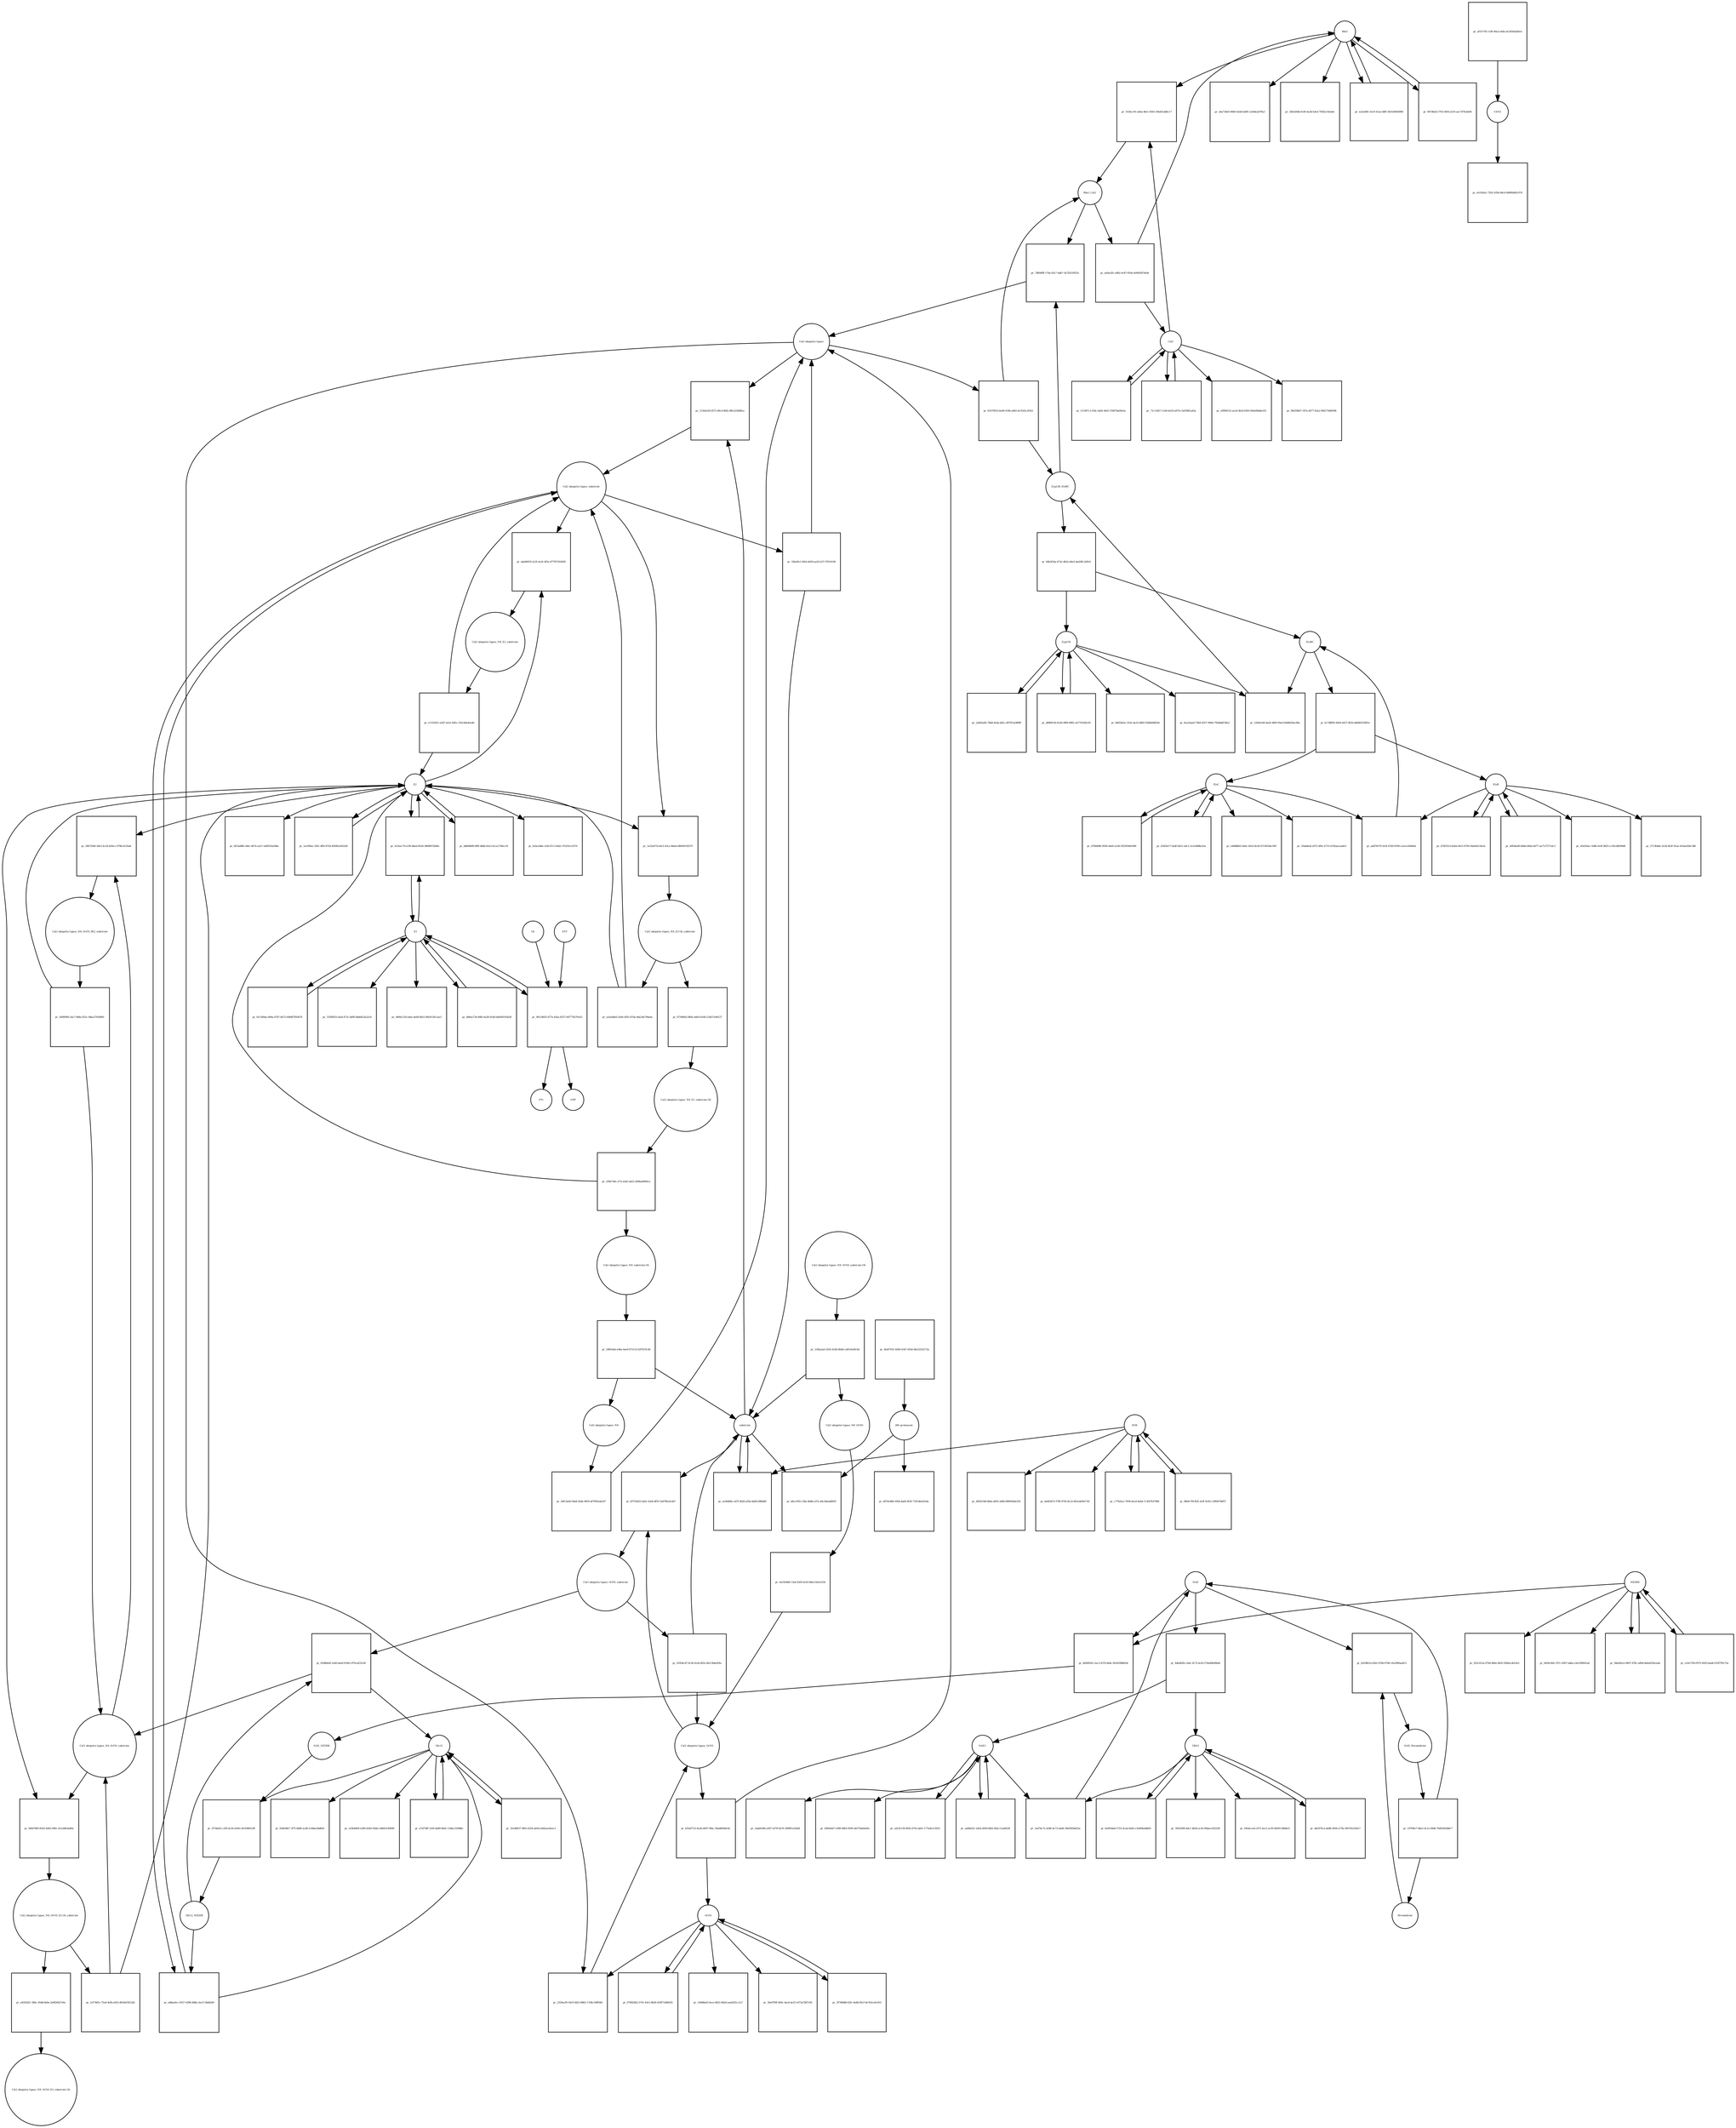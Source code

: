 strict digraph  {
Rbx1 [annotation="", bipartite=0, cls=macromolecule, fontsize=4, label=Rbx1, shape=circle];
"pr_5534cc91-a6da-46e1-8563-39ed5cdd6c17" [annotation="", bipartite=1, cls=process, fontsize=4, label="pr_5534cc91-a6da-46e1-8563-39ed5cdd6c17", shape=square];
Cul2 [annotation="", bipartite=0, cls=macromolecule, fontsize=4, label=Cul2, shape=circle];
Rbx1_Cul2 [annotation="", bipartite=0, cls=complex, fontsize=4, label=Rbx1_Cul2, shape=circle];
"Cul2 ubiquitin ligase_N8_Orf10_substrate" [annotation="", bipartite=0, cls=complex, fontsize=4, label="Cul2 ubiquitin ligase_N8_Orf10_substrate", shape=circle];
"pr_58672f46-58e3-4c54-b50e-c379bc4120a8" [annotation="", bipartite=1, cls=process, fontsize=4, label="pr_58672f46-58e3-4c54-b50e-c379bc4120a8", shape=square];
E2 [annotation="", bipartite=0, cls=macromolecule, fontsize=4, label=E2, shape=circle];
"Cul2 ubiquitin ligase_N8_Orf10_0E2_substrate" [annotation="", bipartite=0, cls=complex, fontsize=4, label="Cul2 ubiquitin ligase_N8_Orf10_0E2_substrate", shape=circle];
"Cul2 ubiquitin ligase_substrate" [annotation="", bipartite=0, cls=complex, fontsize=4, label="Cul2 ubiquitin ligase_substrate", shape=circle];
"pr_dab96935-b12f-4cd1-8f3e-8779574545f9" [annotation="", bipartite=1, cls=process, fontsize=4, label="pr_dab96935-b12f-4cd1-8f3e-8779574545f9", shape=square];
"Cul2 ubiquitin ligase_N8_E2_substrate" [annotation="", bipartite=0, cls=complex, fontsize=4, label="Cul2 ubiquitin ligase_N8_E2_substrate", shape=circle];
"Cul2 ubiquitin ligase_Orf10" [annotation="", bipartite=0, cls=complex, fontsize=4, label="Cul2 ubiquitin ligase_Orf10", shape=circle];
"pr_8757b452-6a61-43eb-8f55-5a97fbc6c4d7" [annotation="", bipartite=1, cls=process, fontsize=4, label="pr_8757b452-6a61-43eb-8f55-5a97fbc6c4d7", shape=square];
substrate [annotation="", bipartite=0, cls=macromolecule, fontsize=4, label=substrate, shape=circle];
"Cul2 ubiquitin ligase_Orf10_substrate" [annotation="", bipartite=0, cls=complex, fontsize=4, label="Cul2 ubiquitin ligase_Orf10_substrate", shape=circle];
"pr_62088ebf-1a40-4eeb-918d-c970caf25c06" [annotation="", bipartite=1, cls=process, fontsize=4, label="pr_62088ebf-1a40-4eeb-918d-c970caf25c06", shape=square];
Ubc12_NEDD8 [annotation="", bipartite=0, cls=complex, fontsize=4, label=Ubc12_NEDD8, shape=circle];
Ubc12 [annotation="", bipartite=0, cls=macromolecule, fontsize=4, label=Ubc12, shape=circle];
"pr_153eb220-d572-46c4-8fd2-dffe225b08ca" [annotation="", bipartite=1, cls=process, fontsize=4, label="pr_153eb220-d572-46c4-8fd2-dffe225b08ca", shape=square];
"Cul2 ubiquitin ligase" [annotation="", bipartite=0, cls=complex, fontsize=4, label="Cul2 ubiquitin ligase", shape=circle];
"pr_eb8ae0cc-9557-4296-8d8a-2ea7c34dd249" [annotation="", bipartite=1, cls=process, fontsize=4, label="pr_eb8ae0cc-9557-4296-8d8a-2ea7c34dd249", shape=square];
EloB [annotation="", bipartite=0, cls=macromolecule, fontsize=4, label=EloB, shape=circle];
"pr_add79570-5e2f-4749-8769-cea1cef440ed" [annotation="", bipartite=1, cls=process, fontsize=4, label="pr_add79570-5e2f-4749-8769-cea1cef440ed", shape=square];
EloC [annotation="", bipartite=0, cls=macromolecule, fontsize=4, label=EloC, shape=circle];
EloBC [annotation="", bipartite=0, cls=complex, fontsize=4, label=EloBC, shape=circle];
"pr_1d28e166-4ee0-48f9-95ed-0d48029ac96e" [annotation="", bipartite=1, cls=process, fontsize=4, label="pr_1d28e166-4ee0-48f9-95ed-0d48029ac96e", shape=square];
Zyg11B [annotation="", bipartite=0, cls=macromolecule, fontsize=4, label=Zyg11B, shape=circle];
Zyg11B_EloBC [annotation="", bipartite=0, cls=complex, fontsize=4, label=Zyg11B_EloBC, shape=circle];
"pr_7df64f8f-176a-43c7-abb7-3a72021f623c" [annotation="", bipartite=1, cls=process, fontsize=4, label="pr_7df64f8f-176a-43c7-abb7-3a72021f623c", shape=square];
NAE1 [annotation="", bipartite=0, cls=macromolecule, fontsize=4, label=NAE1, shape=circle];
"pr_1a67bc7e-4280-4c73-ab44-39af585bd23a" [annotation="", bipartite=1, cls=process, fontsize=4, label="pr_1a67bc7e-4280-4c73-ab44-39af585bd23a", shape=square];
UBA3 [annotation="", bipartite=0, cls=macromolecule, fontsize=4, label=UBA3, shape=circle];
NAE [annotation="", bipartite=0, cls=complex, fontsize=4, label=NAE, shape=circle];
"pr_fa93861d-42b5-478d-9740-c0a3990aa9c5" [annotation="", bipartite=1, cls=process, fontsize=4, label="pr_fa93861d-42b5-478d-9740-c0a3990aa9c5", shape=square];
Pevonedistat [annotation="", bipartite=0, cls="simple chemical", fontsize=4, label=Pevonedistat, shape=circle];
NAE_Pevonedistat [annotation="", bipartite=0, cls=complex, fontsize=4, label=NAE_Pevonedistat, shape=circle];
NEDD8 [annotation="", bipartite=0, cls=macromolecule, fontsize=4, label=NEDD8, shape=circle];
"pr_b8289541-2ac3-4376-bb4c-6f2d1f88b03b" [annotation="", bipartite=1, cls=process, fontsize=4, label="pr_b8289541-2ac3-4376-bb4c-6f2d1f88b03b", shape=square];
NAE_NEDD8 [annotation="", bipartite=0, cls=complex, fontsize=4, label=NAE_NEDD8, shape=circle];
"pr_2329acf9-54c9-4423-8863-17d4c108f58d" [annotation="", bipartite=1, cls=process, fontsize=4, label="pr_2329acf9-54c9-4423-8863-17d4c108f58d", shape=square];
Orf10 [annotation="", bipartite=0, cls=macromolecule, fontsize=4, label=Orf10, shape=circle];
"pr_f3744ef2-c2f9-4c26-a458-c9c938f415ff" [annotation="", bipartite=1, cls=process, fontsize=4, label="pr_f3744ef2-c2f9-4c26-a458-c9c938f415ff", shape=square];
"26S-proteasom" [annotation="", bipartite=0, cls=complex, fontsize=4, label="26S-proteasom", shape=circle];
"pr_607dc886-595b-4a64-9f20-718146e4234a" [annotation="", bipartite=1, cls=process, fontsize=4, label="pr_607dc886-595b-4a64-9f20-718146e4234a", shape=square];
CSN5 [annotation="", bipartite=0, cls=complex, fontsize=4, label=CSN5, shape=circle];
"pr_efc926a1-7202-435b-8dc6-8d9008d5c97d" [annotation="", bipartite=1, cls=process, fontsize=4, label="pr_efc926a1-7202-435b-8dc6-8d9008d5c97d", shape=square];
"pr_e9990152-ae1d-4fa0-b595-064e08dde163" [annotation="", bipartite=1, cls=process, fontsize=4, label="pr_e9990152-ae1d-4fa0-b595-064e08dde163", shape=square];
"pr_940188d7-187a-4077-82a2-f96273448396" [annotation="", bipartite=1, cls=process, fontsize=4, label="pr_940188d7-187a-4077-82a2-f96273448396", shape=square];
DUB [annotation="", bipartite=0, cls=macromolecule, fontsize=4, label=DUB, shape=circle];
"pr_4f0421b8-6b0a-4855-af8d-09f6056dcf28" [annotation="", bipartite=1, cls=process, fontsize=4, label="pr_4f0421b8-6b0a-4855-af8d-09f6056dcf28", shape=square];
"pr_de602b72-f78f-4792-8c23-801ede961745" [annotation="", bipartite=1, cls=process, fontsize=4, label="pr_de602b72-f78f-4792-8c23-801ede961745", shape=square];
E1 [annotation="", bipartite=0, cls=macromolecule, fontsize=4, label=E1, shape=circle];
"pr_535895f3-afad-473c-bd9f-0bdd423a2a18" [annotation="", bipartite=1, cls=process, fontsize=4, label="pr_535895f3-afad-473c-bd9f-0bdd423a2a18", shape=square];
"pr_d406c218-adee-4eb9-8fa5-d9a9129c1ae3" [annotation="", bipartite=1, cls=process, fontsize=4, label="pr_d406c218-adee-4eb9-8fa5-d9a9129c1ae3", shape=square];
"pr_bcbce4be-cfa9-47c3-bd2c-07ef1fcc0370" [annotation="", bipartite=1, cls=process, fontsize=4, label="pr_bcbce4be-cfa9-47c3-bd2c-07ef1fcc0370", shape=square];
"pr_6f33a88b-346c-4674-a2a7-ad05f1ba56bc" [annotation="", bipartite=1, cls=process, fontsize=4, label="pr_6f33a88b-346c-4674-a2a7-ad05f1ba56bc", shape=square];
"pr_efa016ac-1b8b-414f-9825-cc95cd8299d8" [annotation="", bipartite=1, cls=process, fontsize=4, label="pr_efa016ac-1b8b-414f-9825-cc95cd8299d8", shape=square];
"pr_3713b4be-2e34-4b3f-91ae-416aa628c386" [annotation="", bipartite=1, cls=process, fontsize=4, label="pr_3713b4be-2e34-4b3f-91ae-416aa628c386", shape=square];
"pr_e4688b03-9edc-45e5-8c56-07cf61b4c509" [annotation="", bipartite=1, cls=process, fontsize=4, label="pr_e4688b03-9edc-45e5-8c56-07cf61b4c509", shape=square];
"pr_10abdeaf-e072-4f9c-b715-b7d5aacaa4e5" [annotation="", bipartite=1, cls=process, fontsize=4, label="pr_10abdeaf-e072-4f9c-b715-b7d5aacaa4e5", shape=square];
"pr_cbab039b-a587-4378-9a76-3908f1a18d2f" [annotation="", bipartite=1, cls=process, fontsize=4, label="pr_cbab039b-a587-4378-9a76-3908f1a18d2f", shape=square];
"pr_45f6e6d7-c699-49b3-8595-def720a6e82e" [annotation="", bipartite=1, cls=process, fontsize=4, label="pr_45f6e6d7-c699-49b3-8595-def720a6e82e", shape=square];
"pr_632c012a-070d-496a-9b55-93bfac4b19e5" [annotation="", bipartite=1, cls=process, fontsize=4, label="pr_632c012a-070d-496a-9b55-93bfac4b19e5", shape=square];
"pr_6450c9d2-197c-4387-ab6a-e3ecf99041ad" [annotation="", bipartite=1, cls=process, fontsize=4, label="pr_6450c9d2-197c-4387-ab6a-e3ecf99041ad", shape=square];
"pr_109d8a63-fece-4825-9d2d-eae62f2cc1a7" [annotation="", bipartite=1, cls=process, fontsize=4, label="pr_109d8a63-fece-4825-9d2d-eae62f2cc1a7", shape=square];
"pr_50e97f6f-004c-4acb-bcf3-c673a7d67c85" [annotation="", bipartite=1, cls=process, fontsize=4, label="pr_50e97f6f-004c-4acb-bcf3-c673a7d67c85", shape=square];
"pr_eba73de0-0660-42dd-b289-c2e84a2d79a3" [annotation="", bipartite=1, cls=process, fontsize=4, label="pr_eba73de0-0660-42dd-b289-c2e84a2d79a3", shape=square];
"pr_26b3264b-0cf8-4a3d-b3ed-7f582c542a6e" [annotation="", bipartite=1, cls=process, fontsize=4, label="pr_26b3264b-0cf8-4a3d-b3ed-7f582c542a6e", shape=square];
"pr_5f9220f8-4dc1-4b5d-ac42-f6baec925258" [annotation="", bipartite=1, cls=process, fontsize=4, label="pr_5f9220f8-4dc1-4b5d-ac42-f6baec925258", shape=square];
"pr_645dcced-c872-4ce1-ac93-d039118bfbc0" [annotation="", bipartite=1, cls=process, fontsize=4, label="pr_645dcced-c872-4ce1-ac93-d039118bfbc0", shape=square];
"pr_028a96e7-3f7f-4b86-acd6-5c8dea5bdb5f" [annotation="", bipartite=1, cls=process, fontsize=4, label="pr_028a96e7-3f7f-4b86-acd6-5c8dea5bdb5f", shape=square];
"pr_c63b4409-e289-4264-92bb-cfd603149098" [annotation="", bipartite=1, cls=process, fontsize=4, label="pr_c63b4409-e289-4264-92bb-cfd603149098", shape=square];
"pr_9601bb1e-353e-4a33-8df4-f1bfbb9df204" [annotation="", bipartite=1, cls=process, fontsize=4, label="pr_9601bb1e-353e-4a33-8df4-f1bfbb9df204", shape=square];
"pr_8ca24aa9-79b4-4557-9964-795d6dd7dfa2" [annotation="", bipartite=1, cls=process, fontsize=4, label="pr_8ca24aa9-79b4-4557-9964-795d6dd7dfa2", shape=square];
"pr_bfec1f02-c5ba-4b8b-a37a-44c3daedd929" [annotation="", bipartite=1, cls=process, fontsize=4, label="pr_bfec1f02-c5ba-4b8b-a37a-44c3daedd929", shape=square];
"Cul2 ubiquitin ligase_N8_Orf10_E2-Ub_substrate" [annotation="", bipartite=0, cls=complex, fontsize=4, label="Cul2 ubiquitin ligase_N8_Orf10_E2-Ub_substrate", shape=circle];
"pr_2cf7465c-75e4-4efb-a032-d9c8ef1815d2" [annotation="", bipartite=1, cls=process, fontsize=4, label="pr_2cf7465c-75e4-4efb-a032-d9c8ef1815d2", shape=square];
"Cul2 ubiquitin ligase_N8_E2-Ub_substrate" [annotation="", bipartite=0, cls=complex, fontsize=4, label="Cul2 ubiquitin ligase_N8_E2-Ub_substrate", shape=circle];
"pr_e2eebde6-2e64-4501-87da-4da24e794a4a" [annotation="", bipartite=1, cls=process, fontsize=4, label="pr_e2eebde6-2e64-4501-87da-4da24e794a4a", shape=square];
"pr_ee56d0bc-e47f-4b2b-af5d-dafb128fbd81" [annotation="", bipartite=1, cls=process, fontsize=4, label="pr_ee56d0bc-e47f-4b2b-af5d-dafb128fbd81", shape=square];
"pr_aefae2fc-e0b2-4c87-819a-4ef645874e0e" [annotation="", bipartite=1, cls=process, fontsize=4, label="pr_aefae2fc-e0b2-4c87-819a-4ef645874e0e", shape=square];
"pr_540f90fd-3ae7-484a-852c-48ea37056891" [annotation="", bipartite=1, cls=process, fontsize=4, label="pr_540f90fd-3ae7-484a-852c-48ea37056891", shape=square];
"pr_e1102021-a5d7-4cb1-bd5c-51b14be4ee4b" [annotation="", bipartite=1, cls=process, fontsize=4, label="pr_e1102021-a5d7-4cb1-bd5c-51b14be4ee4b", shape=square];
"Cul2 ubiquitin ligase_N8_E2_substrate-Ub" [annotation="", bipartite=0, cls=complex, fontsize=4, label="Cul2 ubiquitin ligase_N8_E2_substrate-Ub", shape=circle];
"pr_1f9b730e-cf7a-43af-a6e5-2498a40f60ce" [annotation="", bipartite=1, cls=process, fontsize=4, label="pr_1f9b730e-cf7a-43af-a6e5-2498a40f60ce", shape=square];
"Cul2 ubiquitin ligase_N8_substrate-Ub" [annotation="", bipartite=0, cls=complex, fontsize=4, label="Cul2 ubiquitin ligase_N8_substrate-Ub", shape=circle];
"pr_81470033-be09-419b-a6b5-dc3543c3f1b1" [annotation="", bipartite=1, cls=process, fontsize=4, label="pr_81470033-be09-419b-a6b5-dc3543c3f1b1", shape=square];
"Cul2 ubiquitin ligase_N8" [annotation="", bipartite=0, cls=complex, fontsize=4, label="Cul2 ubiquitin ligase_N8", shape=circle];
"pr_56f13a0d-5be8-43de-9835-bf7095eda247" [annotation="", bipartite=1, cls=process, fontsize=4, label="pr_56f13a0d-5be8-43de-9835-bf7095eda247", shape=square];
"pr_b55d3723-9a3b-4607-9fbc-30adbf09dc8c" [annotation="", bipartite=1, cls=process, fontsize=4, label="pr_b55d3723-9a3b-4607-9fbc-30adbf09dc8c", shape=square];
"Cul2 ubiquitin ligase_N8_Orf10" [annotation="", bipartite=0, cls=complex, fontsize=4, label="Cul2 ubiquitin ligase_N8_Orf10", shape=circle];
"pr_eb31b9b8-13ed-4265-bc63-8be118e3c034" [annotation="", bipartite=1, cls=process, fontsize=4, label="pr_eb31b9b8-13ed-4265-bc63-8be118e3c034", shape=square];
"pr_01854cd7-0c36-41eb-8f2e-6fa13b4a95fa" [annotation="", bipartite=1, cls=process, fontsize=4, label="pr_01854cd7-0c36-41eb-8f2e-6fa13b4a95fa", shape=square];
"Cul2 ubiquitin ligase_N8_Orf10_substrate-Ub" [annotation="", bipartite=0, cls=complex, fontsize=4, label="Cul2 ubiquitin ligase_N8_Orf10_substrate-Ub", shape=circle];
"pr_31fba2a4-2503-423b-80dd-caffc0e4614d" [annotation="", bipartite=1, cls=process, fontsize=4, label="pr_31fba2a4-2503-423b-80dd-caffc0e4614d", shape=square];
"pr_1fbe0fcf-305d-4d59-aa5f-b37c79519199" [annotation="", bipartite=1, cls=process, fontsize=4, label="pr_1fbe0fcf-305d-4d59-aa5f-b37c79519199", shape=square];
"pr_54ffe0ab-e48a-4ae9-8753-fc3297b7fcd0" [annotation="", bipartite=1, cls=process, fontsize=4, label="pr_54ffe0ab-e48a-4ae9-8753-fc3297b7fcd0", shape=square];
"pr_6c7d80f5-60e6-4437-8f26-4dd46533961e" [annotation="", bipartite=1, cls=process, fontsize=4, label="pr_6c7d80f5-60e6-4437-8f26-4dd46533961e", shape=square];
"pr_b0b3f34a-472e-483e-b8e3-4ed3ffc2d914" [annotation="", bipartite=1, cls=process, fontsize=4, label="pr_b0b3f34a-472e-483e-b8e3-4ed3ffc2d914", shape=square];
"pr_4de482fe-cb4c-4172-bc62-f7ded0b09b4d" [annotation="", bipartite=1, cls=process, fontsize=4, label="pr_4de482fe-cb4c-4172-bc62-f7ded0b09b4d", shape=square];
"pr_197f0fe7-9be2-4c1a-9440-70d93426b8c7" [annotation="", bipartite=1, cls=process, fontsize=4, label="pr_197f0fe7-9be2-4c1a-9440-70d93426b8c7", shape=square];
"pr_4fa87931-4560-4347-81b0-dfe52525172a" [annotation="", bipartite=1, cls=process, fontsize=4, label="pr_4fa87931-4560-4347-81b0-dfe52525172a", shape=square];
"pr_af1f1793-118f-46a2-a64a-dc2820ad26cb" [annotation="", bipartite=1, cls=process, fontsize=4, label="pr_af1f1793-118f-46a2-a64a-dc2820ad26cb", shape=square];
"pr_511007c2-f5dc-4a81-8e61-f5667ba00e5a" [annotation="", bipartite=1, cls=process, fontsize=4, label="pr_511007c2-f5dc-4a81-8e61-f5667ba00e5a", shape=square];
"pr_c77fe6ce-7058-4e1d-be4d-7c2f47b37906" [annotation="", bipartite=1, cls=process, fontsize=4, label="pr_c77fe6ce-7058-4e1d-be4d-7c2f47b37906", shape=square];
"pr_dd6ea734-84bf-4a28-81dd-b4ef66192b39" [annotation="", bipartite=1, cls=process, fontsize=4, label="pr_dd6ea734-84bf-4a28-81dd-b4ef66192b39", shape=square];
"pr_1acf90ac-5f41-4ff4-8754-49285a3632d5" [annotation="", bipartite=1, cls=process, fontsize=4, label="pr_1acf90ac-5f41-4ff4-8754-49285a3632d5", shape=square];
"pr_d74f53c0-b5eb-4415-8765-fda9a4124cfa" [annotation="", bipartite=1, cls=process, fontsize=4, label="pr_d74f53c0-b5eb-4415-8765-fda9a4124cfa", shape=square];
"pr_076fd086-9509-44e0-a140-5f3505481696" [annotation="", bipartite=1, cls=process, fontsize=4, label="pr_076fd086-9509-44e0-a140-5f3505481696", shape=square];
"pr_ed141150-f826-4703-ab01-177ede1c5023" [annotation="", bipartite=1, cls=process, fontsize=4, label="pr_ed141150-f826-4703-ab01-177ede1c5023", shape=square];
"pr_9da90a1a-9607-478c-a89d-8a6e8256ceda" [annotation="", bipartite=1, cls=process, fontsize=4, label="pr_9da90a1a-9607-478c-a89d-8a6e8256ceda", shape=square];
"pr_3f708d8b-62fc-4e8d-85cf-de762ce4c910" [annotation="", bipartite=1, cls=process, fontsize=4, label="pr_3f708d8b-62fc-4e8d-85cf-de762ce4c910", shape=square];
"pr_e22a40fc-fec9-41ae-b6ff-581026004900" [annotation="", bipartite=1, cls=process, fontsize=4, label="pr_e22a40fc-fec9-41ae-b6ff-581026004900", shape=square];
"pr_dd1870ca-de88-4500-a73b-1897452202e7" [annotation="", bipartite=1, cls=process, fontsize=4, label="pr_dd1870ca-de88-4500-a73b-1897452202e7", shape=square];
"pr_a7ef7dff-31f6-4a89-84d1-118dcc9398bc" [annotation="", bipartite=1, cls=process, fontsize=4, label="pr_a7ef7dff-31f6-4a89-84d1-118dcc9398bc", shape=square];
"pr_2a6b5a82-7bb8-45da-bd1c-d9787ae989ff" [annotation="", bipartite=1, cls=process, fontsize=4, label="pr_2a6b5a82-7bb8-45da-bd1c-d9787ae989ff", shape=square];
"pr_71c13d57-1cb9-4e29-a879-c5ef5881a43a" [annotation="", bipartite=1, cls=process, fontsize=4, label="pr_71c13d57-1cb9-4e29-a879-c5ef5881a43a", shape=square];
"pr_8fb9c7f8-ffd1-4cff-9c83-c3ff6b796f57" [annotation="", bipartite=1, cls=process, fontsize=4, label="pr_8fb9c7f8-ffd1-4cff-9c83-c3ff6b796f57", shape=square];
"pr_6a7a89ae-d94a-47b7-bb72-649df7850478" [annotation="", bipartite=1, cls=process, fontsize=4, label="pr_6a7a89ae-d94a-47b7-bb72-649df7850478", shape=square];
"pr_b8b9fb88-0f8f-4bb6-b5a3-41ca17b0cc01" [annotation="", bipartite=1, cls=process, fontsize=4, label="pr_b8b9fb88-0f8f-4bb6-b5a3-41ca17b0cc01", shape=square];
"pr_40f2bed0-6b6d-40de-b677-aa7137271dc3" [annotation="", bipartite=1, cls=process, fontsize=4, label="pr_40f2bed0-6b6d-40de-b677-aa7137271dc3", shape=square];
"pr_61bf3e17-0edf-4421-a9c2-1e3c688bcb3a" [annotation="", bipartite=1, cls=process, fontsize=4, label="pr_61bf3e17-0edf-4421-a9c2-1e3c688bcb3a", shape=square];
"pr_aafbd23c-2d2d-4920-bfb2-6d2c11ad6528" [annotation="", bipartite=1, cls=process, fontsize=4, label="pr_aafbd23c-2d2d-4920-bfb2-6d2c11ad6528", shape=square];
"pr_ce5e7359-f975-4503-bad4-f31ff7f9c75a" [annotation="", bipartite=1, cls=process, fontsize=4, label="pr_ce5e7359-f975-4503-bad4-f31ff7f9c75a", shape=square];
"pr_07892482-5741-43e1-8b58-454f71d0b935" [annotation="", bipartite=1, cls=process, fontsize=4, label="pr_07892482-5741-43e1-8b58-454f71d0b935", shape=square];
"pr_967d0af2-f702-4f44-a510-aec707b3a64f" [annotation="", bipartite=1, cls=process, fontsize=4, label="pr_967d0af2-f702-4f44-a510-aec707b3a64f", shape=square];
"pr_be003da6-5723-4cad-8a62-c3e694eddb05" [annotation="", bipartite=1, cls=process, fontsize=4, label="pr_be003da6-5723-4cad-8a62-c3e694eddb05", shape=square];
"pr_1b1d8637-9f02-4354-ab5d-e4d2aacbeec1" [annotation="", bipartite=1, cls=process, fontsize=4, label="pr_1b1d8637-9f02-4354-ab5d-e4d2aacbeec1", shape=square];
"pr_d89f813b-0cb0-49f6-8981-eb774185fc65" [annotation="", bipartite=1, cls=process, fontsize=4, label="pr_d89f813b-0cb0-49f6-8981-eb774185fc65", shape=square];
"pr_96124835-d77e-43ae-8257-0d777b576c63" [annotation="", bipartite=1, cls=process, fontsize=4, label="pr_96124835-d77e-43ae-8257-0d777b576c63", shape=square];
Ub [annotation="", bipartite=0, cls="simple chemical", fontsize=4, label=Ub, shape=circle];
ATP [annotation="", bipartite=0, cls="simple chemical", fontsize=4, label=ATP, shape=circle];
AMP [annotation="", bipartite=0, cls="simple chemical", fontsize=4, label=AMP, shape=circle];
PPi [annotation="", bipartite=0, cls="simple chemical", fontsize=4, label=PPi, shape=circle];
"pr_013eec79-a1f6-4bed-852d-386f807d36fa" [annotation="", bipartite=1, cls=process, fontsize=4, label="pr_013eec79-a1f6-4bed-852d-386f807d36fa", shape=square];
"pr_fd647869-8543-4d43-990c-41a3dfe4a80e" [annotation="", bipartite=1, cls=process, fontsize=4, label="pr_fd647869-8543-4d43-990c-41a3dfe4a80e", shape=square];
"pr_1a32d374-e6c5-43ce-86ad-e806567d537f" [annotation="", bipartite=1, cls=process, fontsize=4, label="pr_1a32d374-e6c5-43ce-86ad-e806567d537f", shape=square];
"pr_f57d9b43-8b0a-4de9-b16b-21bf27e46127" [annotation="", bipartite=1, cls=process, fontsize=4, label="pr_f57d9b43-8b0a-4de9-b16b-21bf27e46127", shape=square];
"pr_e4503d21-366c-45d8-8e6e-2e8f20427efa" [annotation="", bipartite=1, cls=process, fontsize=4, label="pr_e4503d21-366c-45d8-8e6e-2e8f20427efa", shape=square];
"Cul2 ubiquitin ligase_N8_Orf10_E2_substrate-Ub" [annotation="", bipartite=0, cls=complex, fontsize=4, label="Cul2 ubiquitin ligase_N8_Orf10_E2_substrate-Ub", shape=circle];
Rbx1 -> "pr_5534cc91-a6da-46e1-8563-39ed5cdd6c17"  [annotation="", interaction_type=consumption];
Rbx1 -> "pr_eba73de0-0660-42dd-b289-c2e84a2d79a3"  [annotation="", interaction_type=consumption];
Rbx1 -> "pr_26b3264b-0cf8-4a3d-b3ed-7f582c542a6e"  [annotation="", interaction_type=consumption];
Rbx1 -> "pr_e22a40fc-fec9-41ae-b6ff-581026004900"  [annotation="", interaction_type=consumption];
Rbx1 -> "pr_967d0af2-f702-4f44-a510-aec707b3a64f"  [annotation="", interaction_type=consumption];
"pr_5534cc91-a6da-46e1-8563-39ed5cdd6c17" -> Rbx1_Cul2  [annotation="", interaction_type=production];
Cul2 -> "pr_5534cc91-a6da-46e1-8563-39ed5cdd6c17"  [annotation="", interaction_type=consumption];
Cul2 -> "pr_e9990152-ae1d-4fa0-b595-064e08dde163"  [annotation="", interaction_type=consumption];
Cul2 -> "pr_940188d7-187a-4077-82a2-f96273448396"  [annotation="", interaction_type=consumption];
Cul2 -> "pr_511007c2-f5dc-4a81-8e61-f5667ba00e5a"  [annotation="", interaction_type=consumption];
Cul2 -> "pr_71c13d57-1cb9-4e29-a879-c5ef5881a43a"  [annotation="", interaction_type=consumption];
Rbx1_Cul2 -> "pr_7df64f8f-176a-43c7-abb7-3a72021f623c"  [annotation="", interaction_type=consumption];
Rbx1_Cul2 -> "pr_aefae2fc-e0b2-4c87-819a-4ef645874e0e"  [annotation="", interaction_type=consumption];
"Cul2 ubiquitin ligase_N8_Orf10_substrate" -> "pr_58672f46-58e3-4c54-b50e-c379bc4120a8"  [annotation="", interaction_type=consumption];
"Cul2 ubiquitin ligase_N8_Orf10_substrate" -> "pr_fd647869-8543-4d43-990c-41a3dfe4a80e"  [annotation="", interaction_type=consumption];
"pr_58672f46-58e3-4c54-b50e-c379bc4120a8" -> "Cul2 ubiquitin ligase_N8_Orf10_0E2_substrate"  [annotation="", interaction_type=production];
E2 -> "pr_58672f46-58e3-4c54-b50e-c379bc4120a8"  [annotation="", interaction_type=consumption];
E2 -> "pr_dab96935-b12f-4cd1-8f3e-8779574545f9"  [annotation="", interaction_type=consumption];
E2 -> "pr_bcbce4be-cfa9-47c3-bd2c-07ef1fcc0370"  [annotation="", interaction_type=consumption];
E2 -> "pr_6f33a88b-346c-4674-a2a7-ad05f1ba56bc"  [annotation="", interaction_type=consumption];
E2 -> "pr_1acf90ac-5f41-4ff4-8754-49285a3632d5"  [annotation="", interaction_type=consumption];
E2 -> "pr_b8b9fb88-0f8f-4bb6-b5a3-41ca17b0cc01"  [annotation="", interaction_type=consumption];
E2 -> "pr_013eec79-a1f6-4bed-852d-386f807d36fa"  [annotation="", interaction_type=consumption];
E2 -> "pr_fd647869-8543-4d43-990c-41a3dfe4a80e"  [annotation="", interaction_type=consumption];
E2 -> "pr_1a32d374-e6c5-43ce-86ad-e806567d537f"  [annotation="", interaction_type=consumption];
"Cul2 ubiquitin ligase_N8_Orf10_0E2_substrate" -> "pr_540f90fd-3ae7-484a-852c-48ea37056891"  [annotation="", interaction_type=consumption];
"Cul2 ubiquitin ligase_substrate" -> "pr_dab96935-b12f-4cd1-8f3e-8779574545f9"  [annotation="", interaction_type=consumption];
"Cul2 ubiquitin ligase_substrate" -> "pr_eb8ae0cc-9557-4296-8d8a-2ea7c34dd249"  [annotation="", interaction_type=consumption];
"Cul2 ubiquitin ligase_substrate" -> "pr_1fbe0fcf-305d-4d59-aa5f-b37c79519199"  [annotation="", interaction_type=consumption];
"Cul2 ubiquitin ligase_substrate" -> "pr_1a32d374-e6c5-43ce-86ad-e806567d537f"  [annotation="", interaction_type=consumption];
"pr_dab96935-b12f-4cd1-8f3e-8779574545f9" -> "Cul2 ubiquitin ligase_N8_E2_substrate"  [annotation="", interaction_type=production];
"Cul2 ubiquitin ligase_N8_E2_substrate" -> "pr_e1102021-a5d7-4cb1-bd5c-51b14be4ee4b"  [annotation="", interaction_type=consumption];
"Cul2 ubiquitin ligase_Orf10" -> "pr_8757b452-6a61-43eb-8f55-5a97fbc6c4d7"  [annotation="", interaction_type=consumption];
"Cul2 ubiquitin ligase_Orf10" -> "pr_b55d3723-9a3b-4607-9fbc-30adbf09dc8c"  [annotation="", interaction_type=consumption];
"pr_8757b452-6a61-43eb-8f55-5a97fbc6c4d7" -> "Cul2 ubiquitin ligase_Orf10_substrate"  [annotation="", interaction_type=production];
substrate -> "pr_8757b452-6a61-43eb-8f55-5a97fbc6c4d7"  [annotation="", interaction_type=consumption];
substrate -> "pr_153eb220-d572-46c4-8fd2-dffe225b08ca"  [annotation="", interaction_type=consumption];
substrate -> "pr_bfec1f02-c5ba-4b8b-a37a-44c3daedd929"  [annotation="", interaction_type=consumption];
substrate -> "pr_ee56d0bc-e47f-4b2b-af5d-dafb128fbd81"  [annotation="", interaction_type=consumption];
"Cul2 ubiquitin ligase_Orf10_substrate" -> "pr_62088ebf-1a40-4eeb-918d-c970caf25c06"  [annotation="", interaction_type=consumption];
"Cul2 ubiquitin ligase_Orf10_substrate" -> "pr_01854cd7-0c36-41eb-8f2e-6fa13b4a95fa"  [annotation="", interaction_type=consumption];
"pr_62088ebf-1a40-4eeb-918d-c970caf25c06" -> "Cul2 ubiquitin ligase_N8_Orf10_substrate"  [annotation="", interaction_type=production];
"pr_62088ebf-1a40-4eeb-918d-c970caf25c06" -> Ubc12  [annotation="", interaction_type=production];
Ubc12_NEDD8 -> "pr_62088ebf-1a40-4eeb-918d-c970caf25c06"  [annotation="", interaction_type=consumption];
Ubc12_NEDD8 -> "pr_eb8ae0cc-9557-4296-8d8a-2ea7c34dd249"  [annotation="", interaction_type=consumption];
Ubc12 -> "pr_f3744ef2-c2f9-4c26-a458-c9c938f415ff"  [annotation="", interaction_type=consumption];
Ubc12 -> "pr_028a96e7-3f7f-4b86-acd6-5c8dea5bdb5f"  [annotation="", interaction_type=consumption];
Ubc12 -> "pr_c63b4409-e289-4264-92bb-cfd603149098"  [annotation="", interaction_type=consumption];
Ubc12 -> "pr_a7ef7dff-31f6-4a89-84d1-118dcc9398bc"  [annotation="", interaction_type=consumption];
Ubc12 -> "pr_1b1d8637-9f02-4354-ab5d-e4d2aacbeec1"  [annotation="", interaction_type=consumption];
"pr_153eb220-d572-46c4-8fd2-dffe225b08ca" -> "Cul2 ubiquitin ligase_substrate"  [annotation="", interaction_type=production];
"Cul2 ubiquitin ligase" -> "pr_153eb220-d572-46c4-8fd2-dffe225b08ca"  [annotation="", interaction_type=consumption];
"Cul2 ubiquitin ligase" -> "pr_2329acf9-54c9-4423-8863-17d4c108f58d"  [annotation="", interaction_type=consumption];
"Cul2 ubiquitin ligase" -> "pr_81470033-be09-419b-a6b5-dc3543c3f1b1"  [annotation="", interaction_type=consumption];
"pr_eb8ae0cc-9557-4296-8d8a-2ea7c34dd249" -> "Cul2 ubiquitin ligase_substrate"  [annotation="", interaction_type=production];
"pr_eb8ae0cc-9557-4296-8d8a-2ea7c34dd249" -> Ubc12  [annotation="", interaction_type=production];
EloB -> "pr_add79570-5e2f-4749-8769-cea1cef440ed"  [annotation="", interaction_type=consumption];
EloB -> "pr_efa016ac-1b8b-414f-9825-cc95cd8299d8"  [annotation="", interaction_type=consumption];
EloB -> "pr_3713b4be-2e34-4b3f-91ae-416aa628c386"  [annotation="", interaction_type=consumption];
EloB -> "pr_d74f53c0-b5eb-4415-8765-fda9a4124cfa"  [annotation="", interaction_type=consumption];
EloB -> "pr_40f2bed0-6b6d-40de-b677-aa7137271dc3"  [annotation="", interaction_type=consumption];
"pr_add79570-5e2f-4749-8769-cea1cef440ed" -> EloBC  [annotation="", interaction_type=production];
EloC -> "pr_add79570-5e2f-4749-8769-cea1cef440ed"  [annotation="", interaction_type=consumption];
EloC -> "pr_e4688b03-9edc-45e5-8c56-07cf61b4c509"  [annotation="", interaction_type=consumption];
EloC -> "pr_10abdeaf-e072-4f9c-b715-b7d5aacaa4e5"  [annotation="", interaction_type=consumption];
EloC -> "pr_076fd086-9509-44e0-a140-5f3505481696"  [annotation="", interaction_type=consumption];
EloC -> "pr_61bf3e17-0edf-4421-a9c2-1e3c688bcb3a"  [annotation="", interaction_type=consumption];
EloBC -> "pr_1d28e166-4ee0-48f9-95ed-0d48029ac96e"  [annotation="", interaction_type=consumption];
EloBC -> "pr_6c7d80f5-60e6-4437-8f26-4dd46533961e"  [annotation="", interaction_type=consumption];
"pr_1d28e166-4ee0-48f9-95ed-0d48029ac96e" -> Zyg11B_EloBC  [annotation="", interaction_type=production];
Zyg11B -> "pr_1d28e166-4ee0-48f9-95ed-0d48029ac96e"  [annotation="", interaction_type=consumption];
Zyg11B -> "pr_9601bb1e-353e-4a33-8df4-f1bfbb9df204"  [annotation="", interaction_type=consumption];
Zyg11B -> "pr_8ca24aa9-79b4-4557-9964-795d6dd7dfa2"  [annotation="", interaction_type=consumption];
Zyg11B -> "pr_2a6b5a82-7bb8-45da-bd1c-d9787ae989ff"  [annotation="", interaction_type=consumption];
Zyg11B -> "pr_d89f813b-0cb0-49f6-8981-eb774185fc65"  [annotation="", interaction_type=consumption];
Zyg11B_EloBC -> "pr_7df64f8f-176a-43c7-abb7-3a72021f623c"  [annotation="", interaction_type=consumption];
Zyg11B_EloBC -> "pr_b0b3f34a-472e-483e-b8e3-4ed3ffc2d914"  [annotation="", interaction_type=consumption];
"pr_7df64f8f-176a-43c7-abb7-3a72021f623c" -> "Cul2 ubiquitin ligase"  [annotation="", interaction_type=production];
NAE1 -> "pr_1a67bc7e-4280-4c73-ab44-39af585bd23a"  [annotation="", interaction_type=consumption];
NAE1 -> "pr_cbab039b-a587-4378-9a76-3908f1a18d2f"  [annotation="", interaction_type=consumption];
NAE1 -> "pr_45f6e6d7-c699-49b3-8595-def720a6e82e"  [annotation="", interaction_type=consumption];
NAE1 -> "pr_ed141150-f826-4703-ab01-177ede1c5023"  [annotation="", interaction_type=consumption];
NAE1 -> "pr_aafbd23c-2d2d-4920-bfb2-6d2c11ad6528"  [annotation="", interaction_type=consumption];
"pr_1a67bc7e-4280-4c73-ab44-39af585bd23a" -> NAE  [annotation="", interaction_type=production];
UBA3 -> "pr_1a67bc7e-4280-4c73-ab44-39af585bd23a"  [annotation="", interaction_type=consumption];
UBA3 -> "pr_5f9220f8-4dc1-4b5d-ac42-f6baec925258"  [annotation="", interaction_type=consumption];
UBA3 -> "pr_645dcced-c872-4ce1-ac93-d039118bfbc0"  [annotation="", interaction_type=consumption];
UBA3 -> "pr_dd1870ca-de88-4500-a73b-1897452202e7"  [annotation="", interaction_type=consumption];
UBA3 -> "pr_be003da6-5723-4cad-8a62-c3e694eddb05"  [annotation="", interaction_type=consumption];
NAE -> "pr_fa93861d-42b5-478d-9740-c0a3990aa9c5"  [annotation="", interaction_type=consumption];
NAE -> "pr_b8289541-2ac3-4376-bb4c-6f2d1f88b03b"  [annotation="", interaction_type=consumption];
NAE -> "pr_4de482fe-cb4c-4172-bc62-f7ded0b09b4d"  [annotation="", interaction_type=consumption];
"pr_fa93861d-42b5-478d-9740-c0a3990aa9c5" -> NAE_Pevonedistat  [annotation="", interaction_type=production];
Pevonedistat -> "pr_fa93861d-42b5-478d-9740-c0a3990aa9c5"  [annotation="", interaction_type=consumption];
NAE_Pevonedistat -> "pr_197f0fe7-9be2-4c1a-9440-70d93426b8c7"  [annotation="", interaction_type=consumption];
NEDD8 -> "pr_b8289541-2ac3-4376-bb4c-6f2d1f88b03b"  [annotation="", interaction_type=consumption];
NEDD8 -> "pr_632c012a-070d-496a-9b55-93bfac4b19e5"  [annotation="", interaction_type=consumption];
NEDD8 -> "pr_6450c9d2-197c-4387-ab6a-e3ecf99041ad"  [annotation="", interaction_type=consumption];
NEDD8 -> "pr_9da90a1a-9607-478c-a89d-8a6e8256ceda"  [annotation="", interaction_type=consumption];
NEDD8 -> "pr_ce5e7359-f975-4503-bad4-f31ff7f9c75a"  [annotation="", interaction_type=consumption];
"pr_b8289541-2ac3-4376-bb4c-6f2d1f88b03b" -> NAE_NEDD8  [annotation="", interaction_type=production];
NAE_NEDD8 -> "pr_f3744ef2-c2f9-4c26-a458-c9c938f415ff"  [annotation="", interaction_type=consumption];
"pr_2329acf9-54c9-4423-8863-17d4c108f58d" -> "Cul2 ubiquitin ligase_Orf10"  [annotation="", interaction_type=production];
Orf10 -> "pr_2329acf9-54c9-4423-8863-17d4c108f58d"  [annotation="", interaction_type=consumption];
Orf10 -> "pr_109d8a63-fece-4825-9d2d-eae62f2cc1a7"  [annotation="", interaction_type=consumption];
Orf10 -> "pr_50e97f6f-004c-4acb-bcf3-c673a7d67c85"  [annotation="", interaction_type=consumption];
Orf10 -> "pr_3f708d8b-62fc-4e8d-85cf-de762ce4c910"  [annotation="", interaction_type=consumption];
Orf10 -> "pr_07892482-5741-43e1-8b58-454f71d0b935"  [annotation="", interaction_type=consumption];
"pr_f3744ef2-c2f9-4c26-a458-c9c938f415ff" -> Ubc12_NEDD8  [annotation="", interaction_type=production];
"26S-proteasom" -> "pr_607dc886-595b-4a64-9f20-718146e4234a"  [annotation="", interaction_type=consumption];
"26S-proteasom" -> "pr_bfec1f02-c5ba-4b8b-a37a-44c3daedd929"  [annotation="", interaction_type=catalysis];
CSN5 -> "pr_efc926a1-7202-435b-8dc6-8d9008d5c97d"  [annotation="", interaction_type=consumption];
DUB -> "pr_4f0421b8-6b0a-4855-af8d-09f6056dcf28"  [annotation="", interaction_type=consumption];
DUB -> "pr_de602b72-f78f-4792-8c23-801ede961745"  [annotation="", interaction_type=consumption];
DUB -> "pr_ee56d0bc-e47f-4b2b-af5d-dafb128fbd81"  [annotation="", interaction_type=catalysis];
DUB -> "pr_c77fe6ce-7058-4e1d-be4d-7c2f47b37906"  [annotation="", interaction_type=consumption];
DUB -> "pr_8fb9c7f8-ffd1-4cff-9c83-c3ff6b796f57"  [annotation="", interaction_type=consumption];
E1 -> "pr_535895f3-afad-473c-bd9f-0bdd423a2a18"  [annotation="", interaction_type=consumption];
E1 -> "pr_d406c218-adee-4eb9-8fa5-d9a9129c1ae3"  [annotation="", interaction_type=consumption];
E1 -> "pr_dd6ea734-84bf-4a28-81dd-b4ef66192b39"  [annotation="", interaction_type=consumption];
E1 -> "pr_6a7a89ae-d94a-47b7-bb72-649df7850478"  [annotation="", interaction_type=consumption];
E1 -> "pr_96124835-d77e-43ae-8257-0d777b576c63"  [annotation="", interaction_type=consumption];
E1 -> "pr_013eec79-a1f6-4bed-852d-386f807d36fa"  [annotation="", interaction_type=consumption];
"Cul2 ubiquitin ligase_N8_Orf10_E2-Ub_substrate" -> "pr_2cf7465c-75e4-4efb-a032-d9c8ef1815d2"  [annotation="", interaction_type=consumption];
"Cul2 ubiquitin ligase_N8_Orf10_E2-Ub_substrate" -> "pr_e4503d21-366c-45d8-8e6e-2e8f20427efa"  [annotation="", interaction_type=consumption];
"pr_2cf7465c-75e4-4efb-a032-d9c8ef1815d2" -> "Cul2 ubiquitin ligase_N8_Orf10_substrate"  [annotation="", interaction_type=production];
"pr_2cf7465c-75e4-4efb-a032-d9c8ef1815d2" -> E2  [annotation="", interaction_type=production];
"Cul2 ubiquitin ligase_N8_E2-Ub_substrate" -> "pr_e2eebde6-2e64-4501-87da-4da24e794a4a"  [annotation="", interaction_type=consumption];
"Cul2 ubiquitin ligase_N8_E2-Ub_substrate" -> "pr_f57d9b43-8b0a-4de9-b16b-21bf27e46127"  [annotation="", interaction_type=consumption];
"pr_e2eebde6-2e64-4501-87da-4da24e794a4a" -> "Cul2 ubiquitin ligase_substrate"  [annotation="", interaction_type=production];
"pr_e2eebde6-2e64-4501-87da-4da24e794a4a" -> E2  [annotation="", interaction_type=production];
"pr_ee56d0bc-e47f-4b2b-af5d-dafb128fbd81" -> substrate  [annotation="", interaction_type=production];
"pr_aefae2fc-e0b2-4c87-819a-4ef645874e0e" -> Cul2  [annotation="", interaction_type=production];
"pr_aefae2fc-e0b2-4c87-819a-4ef645874e0e" -> Rbx1  [annotation="", interaction_type=production];
"pr_540f90fd-3ae7-484a-852c-48ea37056891" -> "Cul2 ubiquitin ligase_N8_Orf10_substrate"  [annotation="", interaction_type=production];
"pr_540f90fd-3ae7-484a-852c-48ea37056891" -> E2  [annotation="", interaction_type=production];
"pr_e1102021-a5d7-4cb1-bd5c-51b14be4ee4b" -> E2  [annotation="", interaction_type=production];
"pr_e1102021-a5d7-4cb1-bd5c-51b14be4ee4b" -> "Cul2 ubiquitin ligase_substrate"  [annotation="", interaction_type=production];
"Cul2 ubiquitin ligase_N8_E2_substrate-Ub" -> "pr_1f9b730e-cf7a-43af-a6e5-2498a40f60ce"  [annotation="", interaction_type=consumption];
"pr_1f9b730e-cf7a-43af-a6e5-2498a40f60ce" -> "Cul2 ubiquitin ligase_N8_substrate-Ub"  [annotation="", interaction_type=production];
"pr_1f9b730e-cf7a-43af-a6e5-2498a40f60ce" -> E2  [annotation="", interaction_type=production];
"Cul2 ubiquitin ligase_N8_substrate-Ub" -> "pr_54ffe0ab-e48a-4ae9-8753-fc3297b7fcd0"  [annotation="", interaction_type=consumption];
"pr_81470033-be09-419b-a6b5-dc3543c3f1b1" -> Rbx1_Cul2  [annotation="", interaction_type=production];
"pr_81470033-be09-419b-a6b5-dc3543c3f1b1" -> Zyg11B_EloBC  [annotation="", interaction_type=production];
"Cul2 ubiquitin ligase_N8" -> "pr_56f13a0d-5be8-43de-9835-bf7095eda247"  [annotation="", interaction_type=consumption];
"pr_56f13a0d-5be8-43de-9835-bf7095eda247" -> "Cul2 ubiquitin ligase"  [annotation="", interaction_type=production];
"pr_b55d3723-9a3b-4607-9fbc-30adbf09dc8c" -> Orf10  [annotation="", interaction_type=production];
"pr_b55d3723-9a3b-4607-9fbc-30adbf09dc8c" -> "Cul2 ubiquitin ligase"  [annotation="", interaction_type=production];
"Cul2 ubiquitin ligase_N8_Orf10" -> "pr_eb31b9b8-13ed-4265-bc63-8be118e3c034"  [annotation="", interaction_type=consumption];
"pr_eb31b9b8-13ed-4265-bc63-8be118e3c034" -> "Cul2 ubiquitin ligase_Orf10"  [annotation="", interaction_type=production];
"pr_01854cd7-0c36-41eb-8f2e-6fa13b4a95fa" -> "Cul2 ubiquitin ligase_Orf10"  [annotation="", interaction_type=production];
"pr_01854cd7-0c36-41eb-8f2e-6fa13b4a95fa" -> substrate  [annotation="", interaction_type=production];
"Cul2 ubiquitin ligase_N8_Orf10_substrate-Ub" -> "pr_31fba2a4-2503-423b-80dd-caffc0e4614d"  [annotation="", interaction_type=consumption];
"pr_31fba2a4-2503-423b-80dd-caffc0e4614d" -> "Cul2 ubiquitin ligase_N8_Orf10"  [annotation="", interaction_type=production];
"pr_31fba2a4-2503-423b-80dd-caffc0e4614d" -> substrate  [annotation="", interaction_type=production];
"pr_1fbe0fcf-305d-4d59-aa5f-b37c79519199" -> "Cul2 ubiquitin ligase"  [annotation="", interaction_type=production];
"pr_1fbe0fcf-305d-4d59-aa5f-b37c79519199" -> substrate  [annotation="", interaction_type=production];
"pr_54ffe0ab-e48a-4ae9-8753-fc3297b7fcd0" -> "Cul2 ubiquitin ligase_N8"  [annotation="", interaction_type=production];
"pr_54ffe0ab-e48a-4ae9-8753-fc3297b7fcd0" -> substrate  [annotation="", interaction_type=production];
"pr_6c7d80f5-60e6-4437-8f26-4dd46533961e" -> EloB  [annotation="", interaction_type=production];
"pr_6c7d80f5-60e6-4437-8f26-4dd46533961e" -> EloC  [annotation="", interaction_type=production];
"pr_b0b3f34a-472e-483e-b8e3-4ed3ffc2d914" -> EloBC  [annotation="", interaction_type=production];
"pr_b0b3f34a-472e-483e-b8e3-4ed3ffc2d914" -> Zyg11B  [annotation="", interaction_type=production];
"pr_4de482fe-cb4c-4172-bc62-f7ded0b09b4d" -> NAE1  [annotation="", interaction_type=production];
"pr_4de482fe-cb4c-4172-bc62-f7ded0b09b4d" -> UBA3  [annotation="", interaction_type=production];
"pr_197f0fe7-9be2-4c1a-9440-70d93426b8c7" -> Pevonedistat  [annotation="", interaction_type=production];
"pr_197f0fe7-9be2-4c1a-9440-70d93426b8c7" -> NAE  [annotation="", interaction_type=production];
"pr_4fa87931-4560-4347-81b0-dfe52525172a" -> "26S-proteasom"  [annotation="", interaction_type=production];
"pr_af1f1793-118f-46a2-a64a-dc2820ad26cb" -> CSN5  [annotation="", interaction_type=production];
"pr_511007c2-f5dc-4a81-8e61-f5667ba00e5a" -> Cul2  [annotation="", interaction_type=production];
"pr_c77fe6ce-7058-4e1d-be4d-7c2f47b37906" -> DUB  [annotation="", interaction_type=production];
"pr_dd6ea734-84bf-4a28-81dd-b4ef66192b39" -> E1  [annotation="", interaction_type=production];
"pr_1acf90ac-5f41-4ff4-8754-49285a3632d5" -> E2  [annotation="", interaction_type=production];
"pr_d74f53c0-b5eb-4415-8765-fda9a4124cfa" -> EloB  [annotation="", interaction_type=production];
"pr_076fd086-9509-44e0-a140-5f3505481696" -> EloC  [annotation="", interaction_type=production];
"pr_ed141150-f826-4703-ab01-177ede1c5023" -> NAE1  [annotation="", interaction_type=production];
"pr_9da90a1a-9607-478c-a89d-8a6e8256ceda" -> NEDD8  [annotation="", interaction_type=production];
"pr_3f708d8b-62fc-4e8d-85cf-de762ce4c910" -> Orf10  [annotation="", interaction_type=production];
"pr_e22a40fc-fec9-41ae-b6ff-581026004900" -> Rbx1  [annotation="", interaction_type=production];
"pr_dd1870ca-de88-4500-a73b-1897452202e7" -> UBA3  [annotation="", interaction_type=production];
"pr_a7ef7dff-31f6-4a89-84d1-118dcc9398bc" -> Ubc12  [annotation="", interaction_type=production];
"pr_2a6b5a82-7bb8-45da-bd1c-d9787ae989ff" -> Zyg11B  [annotation="", interaction_type=production];
"pr_71c13d57-1cb9-4e29-a879-c5ef5881a43a" -> Cul2  [annotation="", interaction_type=production];
"pr_8fb9c7f8-ffd1-4cff-9c83-c3ff6b796f57" -> DUB  [annotation="", interaction_type=production];
"pr_6a7a89ae-d94a-47b7-bb72-649df7850478" -> E1  [annotation="", interaction_type=production];
"pr_b8b9fb88-0f8f-4bb6-b5a3-41ca17b0cc01" -> E2  [annotation="", interaction_type=production];
"pr_40f2bed0-6b6d-40de-b677-aa7137271dc3" -> EloB  [annotation="", interaction_type=production];
"pr_61bf3e17-0edf-4421-a9c2-1e3c688bcb3a" -> EloC  [annotation="", interaction_type=production];
"pr_aafbd23c-2d2d-4920-bfb2-6d2c11ad6528" -> NAE1  [annotation="", interaction_type=production];
"pr_ce5e7359-f975-4503-bad4-f31ff7f9c75a" -> NEDD8  [annotation="", interaction_type=production];
"pr_07892482-5741-43e1-8b58-454f71d0b935" -> Orf10  [annotation="", interaction_type=production];
"pr_967d0af2-f702-4f44-a510-aec707b3a64f" -> Rbx1  [annotation="", interaction_type=production];
"pr_be003da6-5723-4cad-8a62-c3e694eddb05" -> UBA3  [annotation="", interaction_type=production];
"pr_1b1d8637-9f02-4354-ab5d-e4d2aacbeec1" -> Ubc12  [annotation="", interaction_type=production];
"pr_d89f813b-0cb0-49f6-8981-eb774185fc65" -> Zyg11B  [annotation="", interaction_type=production];
"pr_96124835-d77e-43ae-8257-0d777b576c63" -> E1  [annotation="", interaction_type=production];
"pr_96124835-d77e-43ae-8257-0d777b576c63" -> AMP  [annotation="", interaction_type=production];
"pr_96124835-d77e-43ae-8257-0d777b576c63" -> PPi  [annotation="", interaction_type=production];
Ub -> "pr_96124835-d77e-43ae-8257-0d777b576c63"  [annotation="", interaction_type=consumption];
ATP -> "pr_96124835-d77e-43ae-8257-0d777b576c63"  [annotation="", interaction_type=consumption];
"pr_013eec79-a1f6-4bed-852d-386f807d36fa" -> E2  [annotation="", interaction_type=production];
"pr_013eec79-a1f6-4bed-852d-386f807d36fa" -> E1  [annotation="", interaction_type=production];
"pr_fd647869-8543-4d43-990c-41a3dfe4a80e" -> "Cul2 ubiquitin ligase_N8_Orf10_E2-Ub_substrate"  [annotation="", interaction_type=production];
"pr_1a32d374-e6c5-43ce-86ad-e806567d537f" -> "Cul2 ubiquitin ligase_N8_E2-Ub_substrate"  [annotation="", interaction_type=production];
"pr_f57d9b43-8b0a-4de9-b16b-21bf27e46127" -> "Cul2 ubiquitin ligase_N8_E2_substrate-Ub"  [annotation="", interaction_type=production];
"pr_e4503d21-366c-45d8-8e6e-2e8f20427efa" -> "Cul2 ubiquitin ligase_N8_Orf10_E2_substrate-Ub"  [annotation="", interaction_type=production];
}
